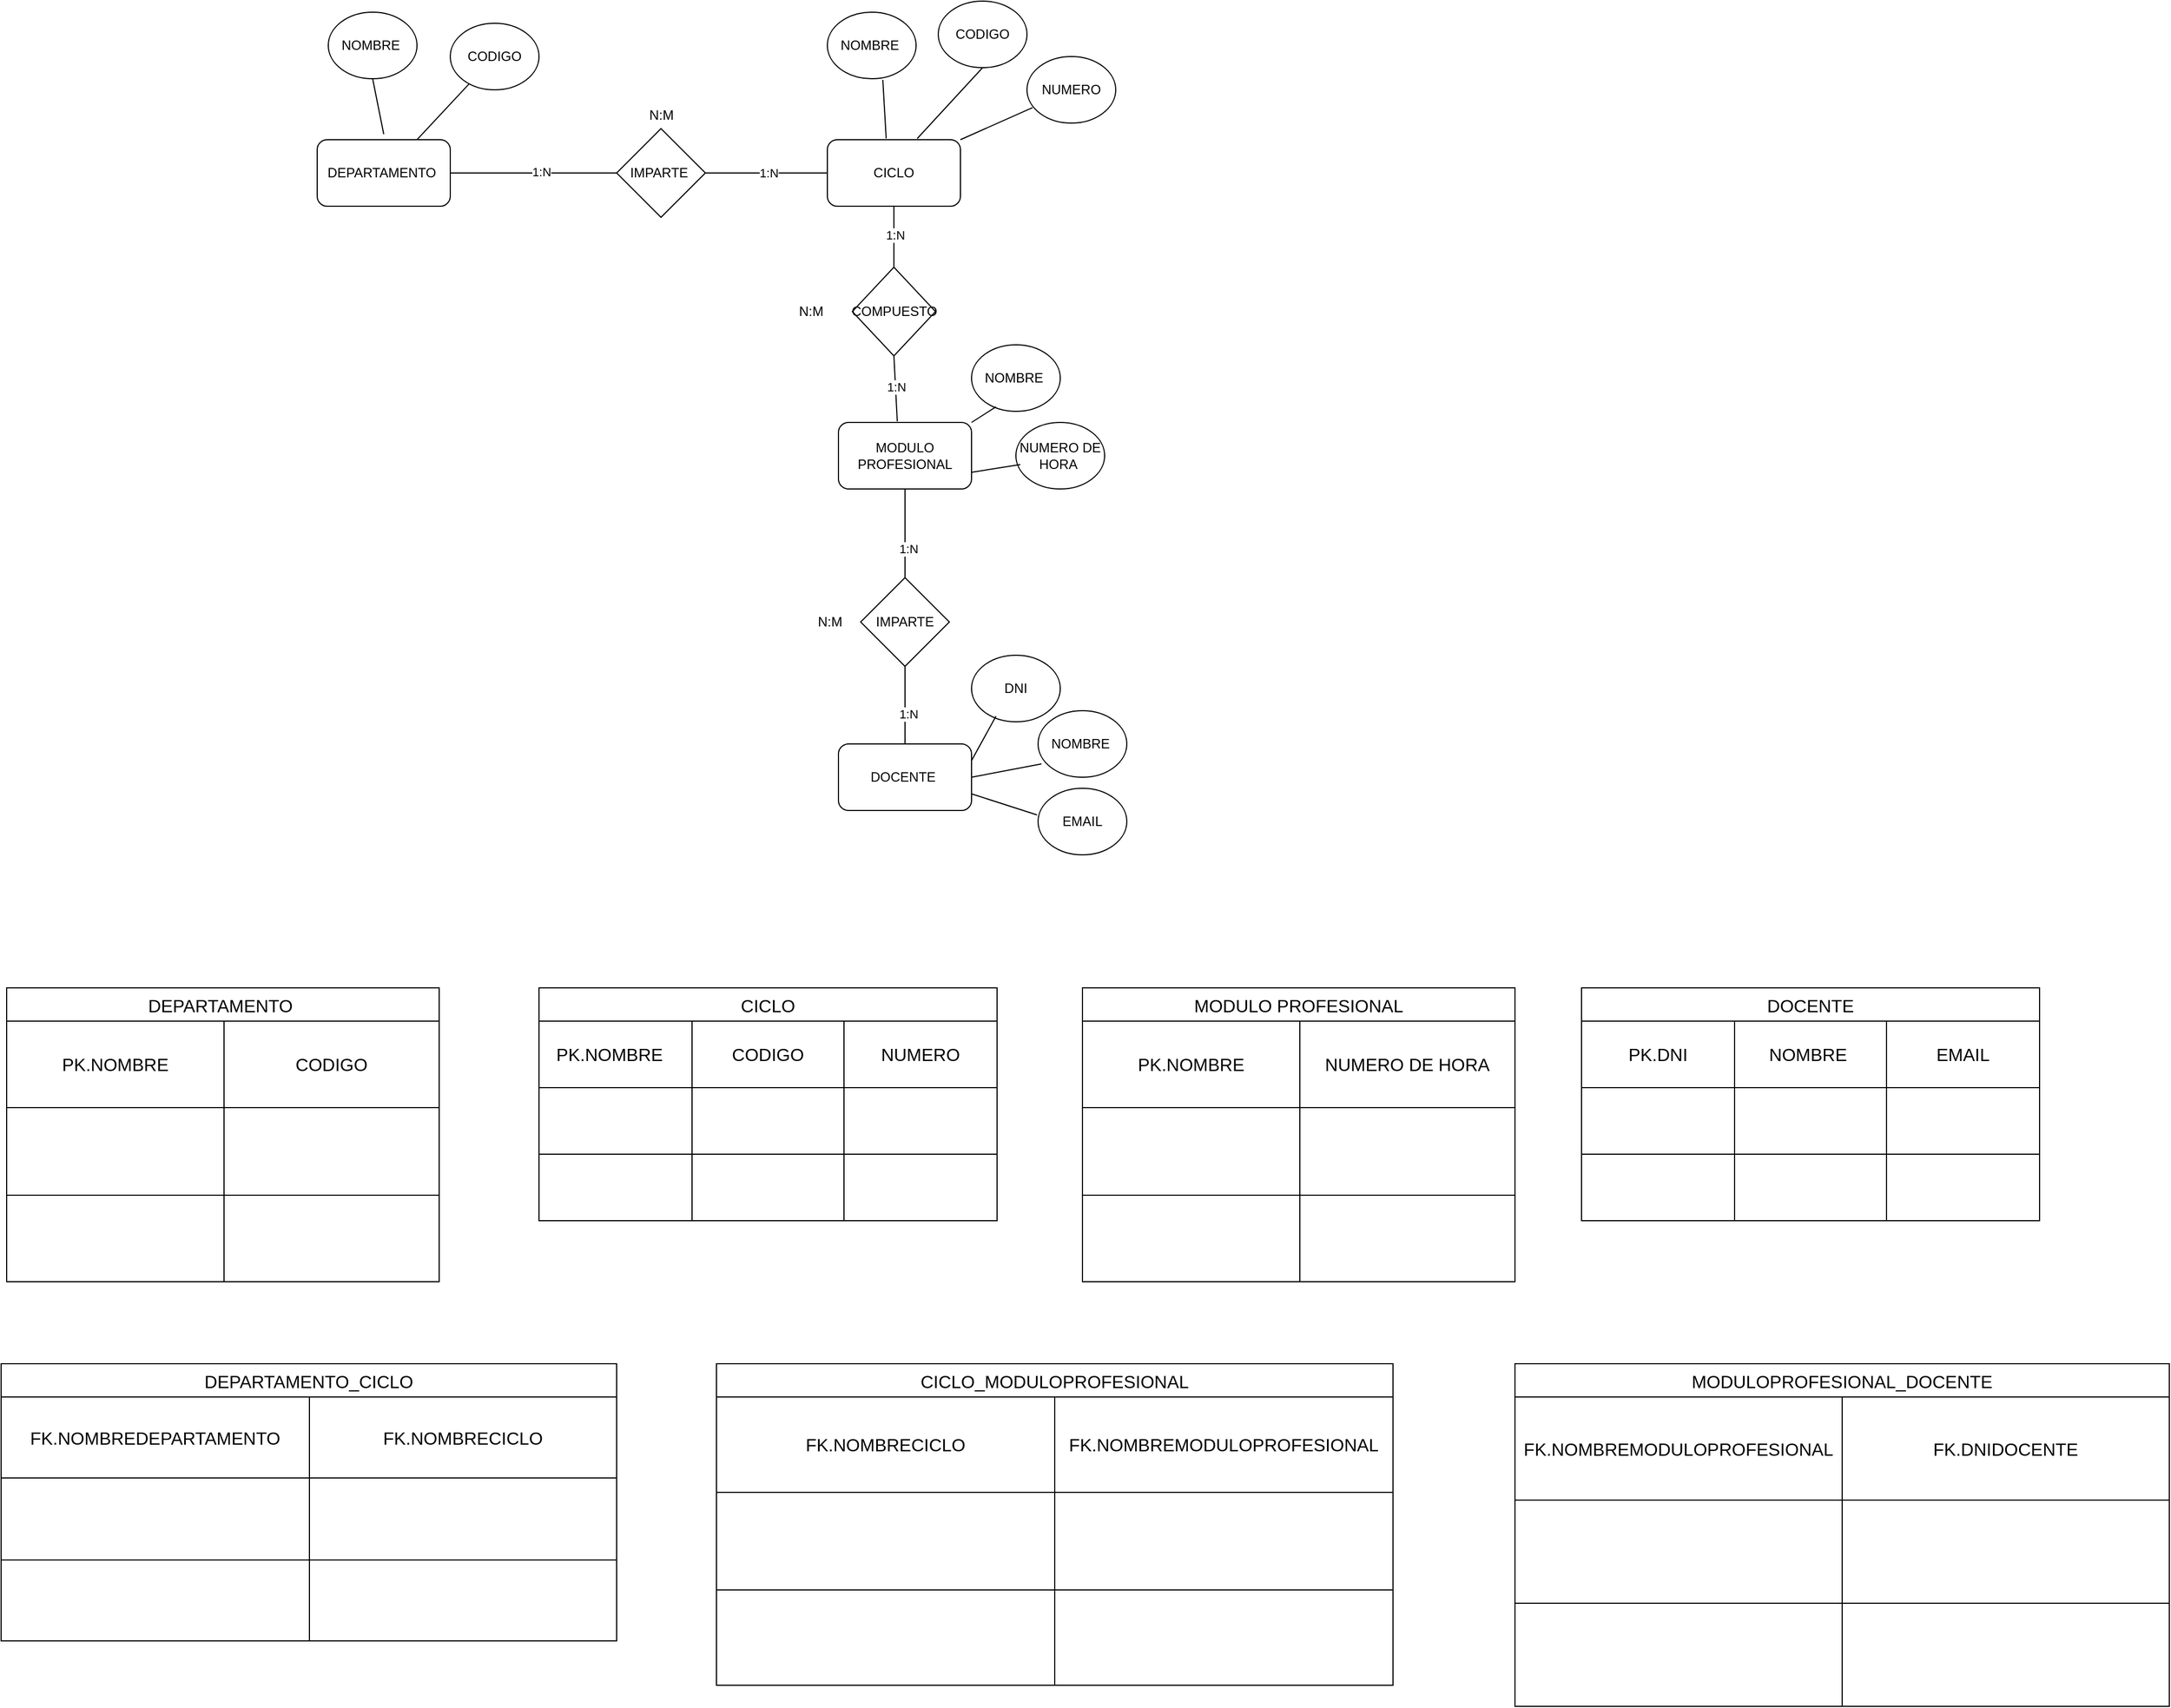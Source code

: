<mxfile version="22.1.16" type="device">
  <diagram name="Página-1" id="oV5ZBmvQyCDzYb30n-6z">
    <mxGraphModel dx="1604" dy="2012" grid="1" gridSize="10" guides="1" tooltips="1" connect="1" arrows="1" fold="1" page="1" pageScale="1" pageWidth="827" pageHeight="1169" math="0" shadow="0">
      <root>
        <mxCell id="0" />
        <mxCell id="1" parent="0" />
        <mxCell id="2ZYJO4JhWG_T0RQXwEEX-2" value="DEPARTAMENTO&amp;nbsp;" style="rounded=1;whiteSpace=wrap;html=1;" parent="1" vertex="1">
          <mxGeometry x="390" y="65" width="120" height="60" as="geometry" />
        </mxCell>
        <mxCell id="2ZYJO4JhWG_T0RQXwEEX-3" value="CICLO" style="rounded=1;whiteSpace=wrap;html=1;" parent="1" vertex="1">
          <mxGeometry x="850" y="65" width="120" height="60" as="geometry" />
        </mxCell>
        <mxCell id="2ZYJO4JhWG_T0RQXwEEX-5" value="NOMBRE&amp;nbsp;" style="ellipse;whiteSpace=wrap;html=1;" parent="1" vertex="1">
          <mxGeometry x="400" y="-50" width="80" height="60" as="geometry" />
        </mxCell>
        <mxCell id="2ZYJO4JhWG_T0RQXwEEX-6" value="CODIGO" style="ellipse;whiteSpace=wrap;html=1;" parent="1" vertex="1">
          <mxGeometry x="510" y="-40" width="80" height="60" as="geometry" />
        </mxCell>
        <mxCell id="2ZYJO4JhWG_T0RQXwEEX-8" value="" style="endArrow=none;html=1;rounded=0;entryX=0.5;entryY=1;entryDx=0;entryDy=0;" parent="1" target="2ZYJO4JhWG_T0RQXwEEX-5" edge="1">
          <mxGeometry width="50" height="50" relative="1" as="geometry">
            <mxPoint x="450" y="60" as="sourcePoint" />
            <mxPoint x="500" y="20" as="targetPoint" />
          </mxGeometry>
        </mxCell>
        <mxCell id="2ZYJO4JhWG_T0RQXwEEX-9" value="" style="endArrow=none;html=1;rounded=0;exitX=0.75;exitY=0;exitDx=0;exitDy=0;" parent="1" source="2ZYJO4JhWG_T0RQXwEEX-2" target="2ZYJO4JhWG_T0RQXwEEX-6" edge="1">
          <mxGeometry width="50" height="50" relative="1" as="geometry">
            <mxPoint x="490" y="80" as="sourcePoint" />
            <mxPoint x="540" y="30" as="targetPoint" />
          </mxGeometry>
        </mxCell>
        <mxCell id="2ZYJO4JhWG_T0RQXwEEX-10" value="NOMBRE&amp;nbsp;" style="ellipse;whiteSpace=wrap;html=1;" parent="1" vertex="1">
          <mxGeometry x="850" y="-50" width="80" height="60" as="geometry" />
        </mxCell>
        <mxCell id="2ZYJO4JhWG_T0RQXwEEX-11" value="CODIGO" style="ellipse;whiteSpace=wrap;html=1;" parent="1" vertex="1">
          <mxGeometry x="950" y="-60" width="80" height="60" as="geometry" />
        </mxCell>
        <mxCell id="2ZYJO4JhWG_T0RQXwEEX-12" value="NUMERO" style="ellipse;whiteSpace=wrap;html=1;" parent="1" vertex="1">
          <mxGeometry x="1030" y="-10" width="80" height="60" as="geometry" />
        </mxCell>
        <mxCell id="2ZYJO4JhWG_T0RQXwEEX-13" value="" style="endArrow=none;html=1;rounded=0;entryX=0.625;entryY=1.017;entryDx=0;entryDy=0;entryPerimeter=0;exitX=0.442;exitY=-0.017;exitDx=0;exitDy=0;exitPerimeter=0;" parent="1" source="2ZYJO4JhWG_T0RQXwEEX-3" target="2ZYJO4JhWG_T0RQXwEEX-10" edge="1">
          <mxGeometry width="50" height="50" relative="1" as="geometry">
            <mxPoint x="910" y="39.289" as="sourcePoint" />
            <mxPoint x="910" y="-10.711" as="targetPoint" />
          </mxGeometry>
        </mxCell>
        <mxCell id="2ZYJO4JhWG_T0RQXwEEX-14" value="" style="endArrow=none;html=1;rounded=0;entryX=0.5;entryY=1;entryDx=0;entryDy=0;exitX=0.675;exitY=-0.017;exitDx=0;exitDy=0;exitPerimeter=0;" parent="1" source="2ZYJO4JhWG_T0RQXwEEX-3" target="2ZYJO4JhWG_T0RQXwEEX-11" edge="1">
          <mxGeometry width="50" height="50" relative="1" as="geometry">
            <mxPoint x="940" y="60" as="sourcePoint" />
            <mxPoint x="990" y="10" as="targetPoint" />
          </mxGeometry>
        </mxCell>
        <mxCell id="2ZYJO4JhWG_T0RQXwEEX-15" value="" style="endArrow=none;html=1;rounded=0;entryX=0.063;entryY=0.767;entryDx=0;entryDy=0;entryPerimeter=0;exitX=1;exitY=0;exitDx=0;exitDy=0;" parent="1" source="2ZYJO4JhWG_T0RQXwEEX-3" target="2ZYJO4JhWG_T0RQXwEEX-12" edge="1">
          <mxGeometry width="50" height="50" relative="1" as="geometry">
            <mxPoint x="980" y="80" as="sourcePoint" />
            <mxPoint x="1030" y="30" as="targetPoint" />
          </mxGeometry>
        </mxCell>
        <mxCell id="2ZYJO4JhWG_T0RQXwEEX-17" value="MODULO PROFESIONAL" style="rounded=1;whiteSpace=wrap;html=1;" parent="1" vertex="1">
          <mxGeometry x="860" y="320" width="120" height="60" as="geometry" />
        </mxCell>
        <mxCell id="2ZYJO4JhWG_T0RQXwEEX-18" value="NOMBRE&amp;nbsp;" style="ellipse;whiteSpace=wrap;html=1;" parent="1" vertex="1">
          <mxGeometry x="980" y="250" width="80" height="60" as="geometry" />
        </mxCell>
        <mxCell id="2ZYJO4JhWG_T0RQXwEEX-19" value="NUMERO DE HORA&amp;nbsp;" style="ellipse;whiteSpace=wrap;html=1;" parent="1" vertex="1">
          <mxGeometry x="1020" y="320" width="80" height="60" as="geometry" />
        </mxCell>
        <mxCell id="2ZYJO4JhWG_T0RQXwEEX-20" value="" style="endArrow=none;html=1;rounded=0;entryX=0.275;entryY=0.933;entryDx=0;entryDy=0;entryPerimeter=0;exitX=1;exitY=0;exitDx=0;exitDy=0;" parent="1" source="2ZYJO4JhWG_T0RQXwEEX-17" target="2ZYJO4JhWG_T0RQXwEEX-18" edge="1">
          <mxGeometry width="50" height="50" relative="1" as="geometry">
            <mxPoint x="970" y="360" as="sourcePoint" />
            <mxPoint x="1020" y="310" as="targetPoint" />
          </mxGeometry>
        </mxCell>
        <mxCell id="2ZYJO4JhWG_T0RQXwEEX-21" value="" style="endArrow=none;html=1;rounded=0;entryX=0.05;entryY=0.633;entryDx=0;entryDy=0;entryPerimeter=0;exitX=1;exitY=0.75;exitDx=0;exitDy=0;" parent="1" source="2ZYJO4JhWG_T0RQXwEEX-17" target="2ZYJO4JhWG_T0RQXwEEX-19" edge="1">
          <mxGeometry width="50" height="50" relative="1" as="geometry">
            <mxPoint x="980" y="400" as="sourcePoint" />
            <mxPoint x="1050.711" y="350" as="targetPoint" />
          </mxGeometry>
        </mxCell>
        <mxCell id="2ZYJO4JhWG_T0RQXwEEX-23" value="IMPARTE&amp;nbsp;" style="rhombus;whiteSpace=wrap;html=1;" parent="1" vertex="1">
          <mxGeometry x="660" y="55" width="80" height="80" as="geometry" />
        </mxCell>
        <mxCell id="2ZYJO4JhWG_T0RQXwEEX-26" value="" style="endArrow=none;html=1;rounded=0;entryX=0;entryY=0.5;entryDx=0;entryDy=0;exitX=1;exitY=0.5;exitDx=0;exitDy=0;" parent="1" source="2ZYJO4JhWG_T0RQXwEEX-2" target="2ZYJO4JhWG_T0RQXwEEX-23" edge="1">
          <mxGeometry width="50" height="50" relative="1" as="geometry">
            <mxPoint x="510" y="140" as="sourcePoint" />
            <mxPoint x="560" y="90" as="targetPoint" />
          </mxGeometry>
        </mxCell>
        <mxCell id="2ZYJO4JhWG_T0RQXwEEX-46" value="1:N" style="edgeLabel;html=1;align=center;verticalAlign=middle;resizable=0;points=[];" parent="2ZYJO4JhWG_T0RQXwEEX-26" vertex="1" connectable="0">
          <mxGeometry x="0.093" y="1" relative="1" as="geometry">
            <mxPoint as="offset" />
          </mxGeometry>
        </mxCell>
        <mxCell id="2ZYJO4JhWG_T0RQXwEEX-27" value="" style="endArrow=none;html=1;rounded=0;entryX=0;entryY=0.5;entryDx=0;entryDy=0;exitX=1;exitY=0.5;exitDx=0;exitDy=0;" parent="1" source="2ZYJO4JhWG_T0RQXwEEX-23" target="2ZYJO4JhWG_T0RQXwEEX-3" edge="1">
          <mxGeometry width="50" height="50" relative="1" as="geometry">
            <mxPoint x="770" y="130" as="sourcePoint" />
            <mxPoint x="820" y="80" as="targetPoint" />
          </mxGeometry>
        </mxCell>
        <mxCell id="2ZYJO4JhWG_T0RQXwEEX-47" value="1:N" style="edgeLabel;html=1;align=center;verticalAlign=middle;resizable=0;points=[];" parent="2ZYJO4JhWG_T0RQXwEEX-27" vertex="1" connectable="0">
          <mxGeometry x="0.036" relative="1" as="geometry">
            <mxPoint as="offset" />
          </mxGeometry>
        </mxCell>
        <mxCell id="2ZYJO4JhWG_T0RQXwEEX-28" value="COMPUESTO" style="rhombus;whiteSpace=wrap;html=1;" parent="1" vertex="1">
          <mxGeometry x="872.5" y="180" width="75" height="80" as="geometry" />
        </mxCell>
        <mxCell id="2ZYJO4JhWG_T0RQXwEEX-29" value="" style="endArrow=none;html=1;rounded=0;entryX=0.5;entryY=1;entryDx=0;entryDy=0;exitX=0.5;exitY=0;exitDx=0;exitDy=0;" parent="1" source="2ZYJO4JhWG_T0RQXwEEX-28" target="2ZYJO4JhWG_T0RQXwEEX-3" edge="1">
          <mxGeometry width="50" height="50" relative="1" as="geometry">
            <mxPoint x="870" y="210" as="sourcePoint" />
            <mxPoint x="920" y="160" as="targetPoint" />
          </mxGeometry>
        </mxCell>
        <mxCell id="2ZYJO4JhWG_T0RQXwEEX-50" value="1:N" style="edgeLabel;html=1;align=center;verticalAlign=middle;resizable=0;points=[];" parent="2ZYJO4JhWG_T0RQXwEEX-29" vertex="1" connectable="0">
          <mxGeometry x="0.054" y="-1" relative="1" as="geometry">
            <mxPoint as="offset" />
          </mxGeometry>
        </mxCell>
        <mxCell id="2ZYJO4JhWG_T0RQXwEEX-30" value="" style="endArrow=none;html=1;rounded=0;entryX=0.5;entryY=1;entryDx=0;entryDy=0;exitX=0.442;exitY=-0.017;exitDx=0;exitDy=0;exitPerimeter=0;" parent="1" source="2ZYJO4JhWG_T0RQXwEEX-17" target="2ZYJO4JhWG_T0RQXwEEX-28" edge="1">
          <mxGeometry width="50" height="50" relative="1" as="geometry">
            <mxPoint x="880" y="320" as="sourcePoint" />
            <mxPoint x="930" y="270" as="targetPoint" />
          </mxGeometry>
        </mxCell>
        <mxCell id="2ZYJO4JhWG_T0RQXwEEX-49" value="1:N" style="edgeLabel;html=1;align=center;verticalAlign=middle;resizable=0;points=[];" parent="2ZYJO4JhWG_T0RQXwEEX-30" vertex="1" connectable="0">
          <mxGeometry x="0.061" relative="1" as="geometry">
            <mxPoint as="offset" />
          </mxGeometry>
        </mxCell>
        <mxCell id="2ZYJO4JhWG_T0RQXwEEX-31" value="IMPARTE" style="rhombus;whiteSpace=wrap;html=1;" parent="1" vertex="1">
          <mxGeometry x="880" y="460" width="80" height="80" as="geometry" />
        </mxCell>
        <mxCell id="2ZYJO4JhWG_T0RQXwEEX-32" value="" style="endArrow=none;html=1;rounded=0;entryX=0.5;entryY=1;entryDx=0;entryDy=0;exitX=0.5;exitY=0;exitDx=0;exitDy=0;" parent="1" source="2ZYJO4JhWG_T0RQXwEEX-31" target="2ZYJO4JhWG_T0RQXwEEX-17" edge="1">
          <mxGeometry width="50" height="50" relative="1" as="geometry">
            <mxPoint x="880" y="460" as="sourcePoint" />
            <mxPoint x="930" y="410" as="targetPoint" />
          </mxGeometry>
        </mxCell>
        <mxCell id="2ZYJO4JhWG_T0RQXwEEX-52" value="1:N" style="edgeLabel;html=1;align=center;verticalAlign=middle;resizable=0;points=[];" parent="2ZYJO4JhWG_T0RQXwEEX-32" vertex="1" connectable="0">
          <mxGeometry x="-0.35" y="-3" relative="1" as="geometry">
            <mxPoint as="offset" />
          </mxGeometry>
        </mxCell>
        <mxCell id="2ZYJO4JhWG_T0RQXwEEX-33" value="DOCENTE&amp;nbsp;" style="rounded=1;whiteSpace=wrap;html=1;" parent="1" vertex="1">
          <mxGeometry x="860" y="610" width="120" height="60" as="geometry" />
        </mxCell>
        <mxCell id="2ZYJO4JhWG_T0RQXwEEX-34" value="" style="endArrow=none;html=1;rounded=0;entryX=0.5;entryY=1;entryDx=0;entryDy=0;exitX=0.5;exitY=0;exitDx=0;exitDy=0;" parent="1" source="2ZYJO4JhWG_T0RQXwEEX-33" target="2ZYJO4JhWG_T0RQXwEEX-31" edge="1">
          <mxGeometry width="50" height="50" relative="1" as="geometry">
            <mxPoint x="880" y="610" as="sourcePoint" />
            <mxPoint x="930" y="560" as="targetPoint" />
          </mxGeometry>
        </mxCell>
        <mxCell id="2ZYJO4JhWG_T0RQXwEEX-53" value="1:N" style="edgeLabel;html=1;align=center;verticalAlign=middle;resizable=0;points=[];" parent="2ZYJO4JhWG_T0RQXwEEX-34" vertex="1" connectable="0">
          <mxGeometry x="-0.229" y="-3" relative="1" as="geometry">
            <mxPoint as="offset" />
          </mxGeometry>
        </mxCell>
        <mxCell id="2ZYJO4JhWG_T0RQXwEEX-35" value="DNI" style="ellipse;whiteSpace=wrap;html=1;" parent="1" vertex="1">
          <mxGeometry x="980" y="530" width="80" height="60" as="geometry" />
        </mxCell>
        <mxCell id="2ZYJO4JhWG_T0RQXwEEX-36" value="NOMBRE&amp;nbsp;" style="ellipse;whiteSpace=wrap;html=1;" parent="1" vertex="1">
          <mxGeometry x="1040" y="580" width="80" height="60" as="geometry" />
        </mxCell>
        <mxCell id="2ZYJO4JhWG_T0RQXwEEX-37" value="EMAIL" style="ellipse;whiteSpace=wrap;html=1;" parent="1" vertex="1">
          <mxGeometry x="1040" y="650" width="80" height="60" as="geometry" />
        </mxCell>
        <mxCell id="2ZYJO4JhWG_T0RQXwEEX-38" value="" style="endArrow=none;html=1;rounded=0;entryX=0.275;entryY=0.917;entryDx=0;entryDy=0;exitX=1;exitY=0.25;exitDx=0;exitDy=0;entryPerimeter=0;" parent="1" source="2ZYJO4JhWG_T0RQXwEEX-33" target="2ZYJO4JhWG_T0RQXwEEX-35" edge="1">
          <mxGeometry width="50" height="50" relative="1" as="geometry">
            <mxPoint x="980" y="660" as="sourcePoint" />
            <mxPoint x="1030" y="610" as="targetPoint" />
          </mxGeometry>
        </mxCell>
        <mxCell id="2ZYJO4JhWG_T0RQXwEEX-39" value="" style="endArrow=none;html=1;rounded=0;entryX=0.038;entryY=0.8;entryDx=0;entryDy=0;entryPerimeter=0;exitX=1;exitY=0.5;exitDx=0;exitDy=0;" parent="1" source="2ZYJO4JhWG_T0RQXwEEX-33" target="2ZYJO4JhWG_T0RQXwEEX-36" edge="1">
          <mxGeometry width="50" height="50" relative="1" as="geometry">
            <mxPoint x="1000" y="660" as="sourcePoint" />
            <mxPoint x="1050" y="610" as="targetPoint" />
          </mxGeometry>
        </mxCell>
        <mxCell id="2ZYJO4JhWG_T0RQXwEEX-40" value="" style="endArrow=none;html=1;rounded=0;entryX=-0.012;entryY=0.4;entryDx=0;entryDy=0;entryPerimeter=0;exitX=1;exitY=0.75;exitDx=0;exitDy=0;" parent="1" source="2ZYJO4JhWG_T0RQXwEEX-33" target="2ZYJO4JhWG_T0RQXwEEX-37" edge="1">
          <mxGeometry width="50" height="50" relative="1" as="geometry">
            <mxPoint x="1000" y="720" as="sourcePoint" />
            <mxPoint x="1050" y="670" as="targetPoint" />
          </mxGeometry>
        </mxCell>
        <mxCell id="2ZYJO4JhWG_T0RQXwEEX-48" value="N:M" style="text;html=1;align=center;verticalAlign=middle;resizable=0;points=[];autosize=1;strokeColor=none;fillColor=none;" parent="1" vertex="1">
          <mxGeometry x="675" y="28" width="50" height="30" as="geometry" />
        </mxCell>
        <mxCell id="2ZYJO4JhWG_T0RQXwEEX-51" value="N:M" style="text;html=1;align=center;verticalAlign=middle;resizable=0;points=[];autosize=1;strokeColor=none;fillColor=none;" parent="1" vertex="1">
          <mxGeometry x="810" y="205" width="50" height="30" as="geometry" />
        </mxCell>
        <mxCell id="2ZYJO4JhWG_T0RQXwEEX-54" value="N:M" style="text;html=1;align=center;verticalAlign=middle;resizable=0;points=[];autosize=1;strokeColor=none;fillColor=none;" parent="1" vertex="1">
          <mxGeometry x="827" y="485" width="50" height="30" as="geometry" />
        </mxCell>
        <mxCell id="xrrrhTzWNszur-mvrJUN-1" value="DEPARTAMENTO " style="shape=table;startSize=30;container=1;collapsible=0;childLayout=tableLayout;strokeColor=default;fontSize=16;" vertex="1" parent="1">
          <mxGeometry x="110" y="830" width="390" height="265" as="geometry" />
        </mxCell>
        <mxCell id="xrrrhTzWNszur-mvrJUN-2" value="" style="shape=tableRow;horizontal=0;startSize=0;swimlaneHead=0;swimlaneBody=0;strokeColor=inherit;top=0;left=0;bottom=0;right=0;collapsible=0;dropTarget=0;fillColor=none;points=[[0,0.5],[1,0.5]];portConstraint=eastwest;fontSize=16;" vertex="1" parent="xrrrhTzWNszur-mvrJUN-1">
          <mxGeometry y="30" width="390" height="78" as="geometry" />
        </mxCell>
        <mxCell id="xrrrhTzWNszur-mvrJUN-3" value="PK.NOMBRE" style="shape=partialRectangle;html=1;whiteSpace=wrap;connectable=0;strokeColor=inherit;overflow=hidden;fillColor=none;top=0;left=0;bottom=0;right=0;pointerEvents=1;fontSize=16;" vertex="1" parent="xrrrhTzWNszur-mvrJUN-2">
          <mxGeometry width="196" height="78" as="geometry">
            <mxRectangle width="196" height="78" as="alternateBounds" />
          </mxGeometry>
        </mxCell>
        <mxCell id="xrrrhTzWNszur-mvrJUN-4" value="CODIGO" style="shape=partialRectangle;html=1;whiteSpace=wrap;connectable=0;strokeColor=inherit;overflow=hidden;fillColor=none;top=0;left=0;bottom=0;right=0;pointerEvents=1;fontSize=16;" vertex="1" parent="xrrrhTzWNszur-mvrJUN-2">
          <mxGeometry x="196" width="194" height="78" as="geometry">
            <mxRectangle width="194" height="78" as="alternateBounds" />
          </mxGeometry>
        </mxCell>
        <mxCell id="xrrrhTzWNszur-mvrJUN-6" value="" style="shape=tableRow;horizontal=0;startSize=0;swimlaneHead=0;swimlaneBody=0;strokeColor=inherit;top=0;left=0;bottom=0;right=0;collapsible=0;dropTarget=0;fillColor=none;points=[[0,0.5],[1,0.5]];portConstraint=eastwest;fontSize=16;" vertex="1" parent="xrrrhTzWNszur-mvrJUN-1">
          <mxGeometry y="108" width="390" height="79" as="geometry" />
        </mxCell>
        <mxCell id="xrrrhTzWNszur-mvrJUN-7" value="" style="shape=partialRectangle;html=1;whiteSpace=wrap;connectable=0;strokeColor=inherit;overflow=hidden;fillColor=none;top=0;left=0;bottom=0;right=0;pointerEvents=1;fontSize=16;" vertex="1" parent="xrrrhTzWNszur-mvrJUN-6">
          <mxGeometry width="196" height="79" as="geometry">
            <mxRectangle width="196" height="79" as="alternateBounds" />
          </mxGeometry>
        </mxCell>
        <mxCell id="xrrrhTzWNszur-mvrJUN-8" value="" style="shape=partialRectangle;html=1;whiteSpace=wrap;connectable=0;strokeColor=inherit;overflow=hidden;fillColor=none;top=0;left=0;bottom=0;right=0;pointerEvents=1;fontSize=16;" vertex="1" parent="xrrrhTzWNszur-mvrJUN-6">
          <mxGeometry x="196" width="194" height="79" as="geometry">
            <mxRectangle width="194" height="79" as="alternateBounds" />
          </mxGeometry>
        </mxCell>
        <mxCell id="xrrrhTzWNszur-mvrJUN-10" value="" style="shape=tableRow;horizontal=0;startSize=0;swimlaneHead=0;swimlaneBody=0;strokeColor=inherit;top=0;left=0;bottom=0;right=0;collapsible=0;dropTarget=0;fillColor=none;points=[[0,0.5],[1,0.5]];portConstraint=eastwest;fontSize=16;" vertex="1" parent="xrrrhTzWNszur-mvrJUN-1">
          <mxGeometry y="187" width="390" height="78" as="geometry" />
        </mxCell>
        <mxCell id="xrrrhTzWNszur-mvrJUN-11" value="" style="shape=partialRectangle;html=1;whiteSpace=wrap;connectable=0;strokeColor=inherit;overflow=hidden;fillColor=none;top=0;left=0;bottom=0;right=0;pointerEvents=1;fontSize=16;" vertex="1" parent="xrrrhTzWNszur-mvrJUN-10">
          <mxGeometry width="196" height="78" as="geometry">
            <mxRectangle width="196" height="78" as="alternateBounds" />
          </mxGeometry>
        </mxCell>
        <mxCell id="xrrrhTzWNszur-mvrJUN-12" value="" style="shape=partialRectangle;html=1;whiteSpace=wrap;connectable=0;strokeColor=inherit;overflow=hidden;fillColor=none;top=0;left=0;bottom=0;right=0;pointerEvents=1;fontSize=16;" vertex="1" parent="xrrrhTzWNszur-mvrJUN-10">
          <mxGeometry x="196" width="194" height="78" as="geometry">
            <mxRectangle width="194" height="78" as="alternateBounds" />
          </mxGeometry>
        </mxCell>
        <mxCell id="xrrrhTzWNszur-mvrJUN-20" value="CICLO" style="shape=table;startSize=30;container=1;collapsible=0;childLayout=tableLayout;strokeColor=default;fontSize=16;" vertex="1" parent="1">
          <mxGeometry x="590" y="830" width="413" height="210" as="geometry" />
        </mxCell>
        <mxCell id="xrrrhTzWNszur-mvrJUN-21" value="" style="shape=tableRow;horizontal=0;startSize=0;swimlaneHead=0;swimlaneBody=0;strokeColor=inherit;top=0;left=0;bottom=0;right=0;collapsible=0;dropTarget=0;fillColor=none;points=[[0,0.5],[1,0.5]];portConstraint=eastwest;fontSize=16;" vertex="1" parent="xrrrhTzWNszur-mvrJUN-20">
          <mxGeometry y="30" width="413" height="60" as="geometry" />
        </mxCell>
        <mxCell id="xrrrhTzWNszur-mvrJUN-22" value="PK.NOMBRE&lt;span style=&quot;white-space: pre;&quot;&gt;&#x9;&lt;/span&gt;" style="shape=partialRectangle;html=1;whiteSpace=wrap;connectable=0;strokeColor=inherit;overflow=hidden;fillColor=none;top=0;left=0;bottom=0;right=0;pointerEvents=1;fontSize=16;" vertex="1" parent="xrrrhTzWNszur-mvrJUN-21">
          <mxGeometry width="138" height="60" as="geometry">
            <mxRectangle width="138" height="60" as="alternateBounds" />
          </mxGeometry>
        </mxCell>
        <mxCell id="xrrrhTzWNszur-mvrJUN-23" value="CODIGO" style="shape=partialRectangle;html=1;whiteSpace=wrap;connectable=0;strokeColor=inherit;overflow=hidden;fillColor=none;top=0;left=0;bottom=0;right=0;pointerEvents=1;fontSize=16;" vertex="1" parent="xrrrhTzWNszur-mvrJUN-21">
          <mxGeometry x="138" width="137" height="60" as="geometry">
            <mxRectangle width="137" height="60" as="alternateBounds" />
          </mxGeometry>
        </mxCell>
        <mxCell id="xrrrhTzWNszur-mvrJUN-24" value="NUMERO" style="shape=partialRectangle;html=1;whiteSpace=wrap;connectable=0;strokeColor=inherit;overflow=hidden;fillColor=none;top=0;left=0;bottom=0;right=0;pointerEvents=1;fontSize=16;" vertex="1" parent="xrrrhTzWNszur-mvrJUN-21">
          <mxGeometry x="275" width="138" height="60" as="geometry">
            <mxRectangle width="138" height="60" as="alternateBounds" />
          </mxGeometry>
        </mxCell>
        <mxCell id="xrrrhTzWNszur-mvrJUN-25" value="" style="shape=tableRow;horizontal=0;startSize=0;swimlaneHead=0;swimlaneBody=0;strokeColor=inherit;top=0;left=0;bottom=0;right=0;collapsible=0;dropTarget=0;fillColor=none;points=[[0,0.5],[1,0.5]];portConstraint=eastwest;fontSize=16;" vertex="1" parent="xrrrhTzWNszur-mvrJUN-20">
          <mxGeometry y="90" width="413" height="60" as="geometry" />
        </mxCell>
        <mxCell id="xrrrhTzWNszur-mvrJUN-26" value="" style="shape=partialRectangle;html=1;whiteSpace=wrap;connectable=0;strokeColor=inherit;overflow=hidden;fillColor=none;top=0;left=0;bottom=0;right=0;pointerEvents=1;fontSize=16;" vertex="1" parent="xrrrhTzWNszur-mvrJUN-25">
          <mxGeometry width="138" height="60" as="geometry">
            <mxRectangle width="138" height="60" as="alternateBounds" />
          </mxGeometry>
        </mxCell>
        <mxCell id="xrrrhTzWNszur-mvrJUN-27" value="" style="shape=partialRectangle;html=1;whiteSpace=wrap;connectable=0;strokeColor=inherit;overflow=hidden;fillColor=none;top=0;left=0;bottom=0;right=0;pointerEvents=1;fontSize=16;" vertex="1" parent="xrrrhTzWNszur-mvrJUN-25">
          <mxGeometry x="138" width="137" height="60" as="geometry">
            <mxRectangle width="137" height="60" as="alternateBounds" />
          </mxGeometry>
        </mxCell>
        <mxCell id="xrrrhTzWNszur-mvrJUN-28" value="" style="shape=partialRectangle;html=1;whiteSpace=wrap;connectable=0;strokeColor=inherit;overflow=hidden;fillColor=none;top=0;left=0;bottom=0;right=0;pointerEvents=1;fontSize=16;" vertex="1" parent="xrrrhTzWNszur-mvrJUN-25">
          <mxGeometry x="275" width="138" height="60" as="geometry">
            <mxRectangle width="138" height="60" as="alternateBounds" />
          </mxGeometry>
        </mxCell>
        <mxCell id="xrrrhTzWNszur-mvrJUN-29" value="" style="shape=tableRow;horizontal=0;startSize=0;swimlaneHead=0;swimlaneBody=0;strokeColor=inherit;top=0;left=0;bottom=0;right=0;collapsible=0;dropTarget=0;fillColor=none;points=[[0,0.5],[1,0.5]];portConstraint=eastwest;fontSize=16;" vertex="1" parent="xrrrhTzWNszur-mvrJUN-20">
          <mxGeometry y="150" width="413" height="60" as="geometry" />
        </mxCell>
        <mxCell id="xrrrhTzWNszur-mvrJUN-30" value="" style="shape=partialRectangle;html=1;whiteSpace=wrap;connectable=0;strokeColor=inherit;overflow=hidden;fillColor=none;top=0;left=0;bottom=0;right=0;pointerEvents=1;fontSize=16;" vertex="1" parent="xrrrhTzWNszur-mvrJUN-29">
          <mxGeometry width="138" height="60" as="geometry">
            <mxRectangle width="138" height="60" as="alternateBounds" />
          </mxGeometry>
        </mxCell>
        <mxCell id="xrrrhTzWNszur-mvrJUN-31" value="" style="shape=partialRectangle;html=1;whiteSpace=wrap;connectable=0;strokeColor=inherit;overflow=hidden;fillColor=none;top=0;left=0;bottom=0;right=0;pointerEvents=1;fontSize=16;" vertex="1" parent="xrrrhTzWNszur-mvrJUN-29">
          <mxGeometry x="138" width="137" height="60" as="geometry">
            <mxRectangle width="137" height="60" as="alternateBounds" />
          </mxGeometry>
        </mxCell>
        <mxCell id="xrrrhTzWNszur-mvrJUN-32" value="" style="shape=partialRectangle;html=1;whiteSpace=wrap;connectable=0;strokeColor=inherit;overflow=hidden;fillColor=none;top=0;left=0;bottom=0;right=0;pointerEvents=1;fontSize=16;" vertex="1" parent="xrrrhTzWNszur-mvrJUN-29">
          <mxGeometry x="275" width="138" height="60" as="geometry">
            <mxRectangle width="138" height="60" as="alternateBounds" />
          </mxGeometry>
        </mxCell>
        <mxCell id="xrrrhTzWNszur-mvrJUN-33" value="MODULO PROFESIONAL" style="shape=table;startSize=30;container=1;collapsible=0;childLayout=tableLayout;strokeColor=default;fontSize=16;" vertex="1" parent="1">
          <mxGeometry x="1080" y="830" width="390" height="265" as="geometry" />
        </mxCell>
        <mxCell id="xrrrhTzWNszur-mvrJUN-34" value="" style="shape=tableRow;horizontal=0;startSize=0;swimlaneHead=0;swimlaneBody=0;strokeColor=inherit;top=0;left=0;bottom=0;right=0;collapsible=0;dropTarget=0;fillColor=none;points=[[0,0.5],[1,0.5]];portConstraint=eastwest;fontSize=16;" vertex="1" parent="xrrrhTzWNszur-mvrJUN-33">
          <mxGeometry y="30" width="390" height="78" as="geometry" />
        </mxCell>
        <mxCell id="xrrrhTzWNszur-mvrJUN-35" value="PK.NOMBRE" style="shape=partialRectangle;html=1;whiteSpace=wrap;connectable=0;strokeColor=inherit;overflow=hidden;fillColor=none;top=0;left=0;bottom=0;right=0;pointerEvents=1;fontSize=16;" vertex="1" parent="xrrrhTzWNszur-mvrJUN-34">
          <mxGeometry width="196" height="78" as="geometry">
            <mxRectangle width="196" height="78" as="alternateBounds" />
          </mxGeometry>
        </mxCell>
        <mxCell id="xrrrhTzWNszur-mvrJUN-36" value="NUMERO DE HORA" style="shape=partialRectangle;html=1;whiteSpace=wrap;connectable=0;strokeColor=inherit;overflow=hidden;fillColor=none;top=0;left=0;bottom=0;right=0;pointerEvents=1;fontSize=16;" vertex="1" parent="xrrrhTzWNszur-mvrJUN-34">
          <mxGeometry x="196" width="194" height="78" as="geometry">
            <mxRectangle width="194" height="78" as="alternateBounds" />
          </mxGeometry>
        </mxCell>
        <mxCell id="xrrrhTzWNszur-mvrJUN-37" value="" style="shape=tableRow;horizontal=0;startSize=0;swimlaneHead=0;swimlaneBody=0;strokeColor=inherit;top=0;left=0;bottom=0;right=0;collapsible=0;dropTarget=0;fillColor=none;points=[[0,0.5],[1,0.5]];portConstraint=eastwest;fontSize=16;" vertex="1" parent="xrrrhTzWNszur-mvrJUN-33">
          <mxGeometry y="108" width="390" height="79" as="geometry" />
        </mxCell>
        <mxCell id="xrrrhTzWNszur-mvrJUN-38" value="" style="shape=partialRectangle;html=1;whiteSpace=wrap;connectable=0;strokeColor=inherit;overflow=hidden;fillColor=none;top=0;left=0;bottom=0;right=0;pointerEvents=1;fontSize=16;" vertex="1" parent="xrrrhTzWNszur-mvrJUN-37">
          <mxGeometry width="196" height="79" as="geometry">
            <mxRectangle width="196" height="79" as="alternateBounds" />
          </mxGeometry>
        </mxCell>
        <mxCell id="xrrrhTzWNszur-mvrJUN-39" value="" style="shape=partialRectangle;html=1;whiteSpace=wrap;connectable=0;strokeColor=inherit;overflow=hidden;fillColor=none;top=0;left=0;bottom=0;right=0;pointerEvents=1;fontSize=16;" vertex="1" parent="xrrrhTzWNszur-mvrJUN-37">
          <mxGeometry x="196" width="194" height="79" as="geometry">
            <mxRectangle width="194" height="79" as="alternateBounds" />
          </mxGeometry>
        </mxCell>
        <mxCell id="xrrrhTzWNszur-mvrJUN-40" value="" style="shape=tableRow;horizontal=0;startSize=0;swimlaneHead=0;swimlaneBody=0;strokeColor=inherit;top=0;left=0;bottom=0;right=0;collapsible=0;dropTarget=0;fillColor=none;points=[[0,0.5],[1,0.5]];portConstraint=eastwest;fontSize=16;" vertex="1" parent="xrrrhTzWNszur-mvrJUN-33">
          <mxGeometry y="187" width="390" height="78" as="geometry" />
        </mxCell>
        <mxCell id="xrrrhTzWNszur-mvrJUN-41" value="" style="shape=partialRectangle;html=1;whiteSpace=wrap;connectable=0;strokeColor=inherit;overflow=hidden;fillColor=none;top=0;left=0;bottom=0;right=0;pointerEvents=1;fontSize=16;" vertex="1" parent="xrrrhTzWNszur-mvrJUN-40">
          <mxGeometry width="196" height="78" as="geometry">
            <mxRectangle width="196" height="78" as="alternateBounds" />
          </mxGeometry>
        </mxCell>
        <mxCell id="xrrrhTzWNszur-mvrJUN-42" value="" style="shape=partialRectangle;html=1;whiteSpace=wrap;connectable=0;strokeColor=inherit;overflow=hidden;fillColor=none;top=0;left=0;bottom=0;right=0;pointerEvents=1;fontSize=16;" vertex="1" parent="xrrrhTzWNszur-mvrJUN-40">
          <mxGeometry x="196" width="194" height="78" as="geometry">
            <mxRectangle width="194" height="78" as="alternateBounds" />
          </mxGeometry>
        </mxCell>
        <mxCell id="xrrrhTzWNszur-mvrJUN-43" value="DOCENTE" style="shape=table;startSize=30;container=1;collapsible=0;childLayout=tableLayout;strokeColor=default;fontSize=16;" vertex="1" parent="1">
          <mxGeometry x="1530" y="830" width="413" height="210" as="geometry" />
        </mxCell>
        <mxCell id="xrrrhTzWNszur-mvrJUN-44" value="" style="shape=tableRow;horizontal=0;startSize=0;swimlaneHead=0;swimlaneBody=0;strokeColor=inherit;top=0;left=0;bottom=0;right=0;collapsible=0;dropTarget=0;fillColor=none;points=[[0,0.5],[1,0.5]];portConstraint=eastwest;fontSize=16;" vertex="1" parent="xrrrhTzWNszur-mvrJUN-43">
          <mxGeometry y="30" width="413" height="60" as="geometry" />
        </mxCell>
        <mxCell id="xrrrhTzWNszur-mvrJUN-45" value="PK.DNI" style="shape=partialRectangle;html=1;whiteSpace=wrap;connectable=0;strokeColor=inherit;overflow=hidden;fillColor=none;top=0;left=0;bottom=0;right=0;pointerEvents=1;fontSize=16;" vertex="1" parent="xrrrhTzWNszur-mvrJUN-44">
          <mxGeometry width="138" height="60" as="geometry">
            <mxRectangle width="138" height="60" as="alternateBounds" />
          </mxGeometry>
        </mxCell>
        <mxCell id="xrrrhTzWNszur-mvrJUN-46" value="NOMBRE&amp;nbsp;" style="shape=partialRectangle;html=1;whiteSpace=wrap;connectable=0;strokeColor=inherit;overflow=hidden;fillColor=none;top=0;left=0;bottom=0;right=0;pointerEvents=1;fontSize=16;" vertex="1" parent="xrrrhTzWNszur-mvrJUN-44">
          <mxGeometry x="138" width="137" height="60" as="geometry">
            <mxRectangle width="137" height="60" as="alternateBounds" />
          </mxGeometry>
        </mxCell>
        <mxCell id="xrrrhTzWNszur-mvrJUN-47" value="EMAIL" style="shape=partialRectangle;html=1;whiteSpace=wrap;connectable=0;strokeColor=inherit;overflow=hidden;fillColor=none;top=0;left=0;bottom=0;right=0;pointerEvents=1;fontSize=16;" vertex="1" parent="xrrrhTzWNszur-mvrJUN-44">
          <mxGeometry x="275" width="138" height="60" as="geometry">
            <mxRectangle width="138" height="60" as="alternateBounds" />
          </mxGeometry>
        </mxCell>
        <mxCell id="xrrrhTzWNszur-mvrJUN-48" value="" style="shape=tableRow;horizontal=0;startSize=0;swimlaneHead=0;swimlaneBody=0;strokeColor=inherit;top=0;left=0;bottom=0;right=0;collapsible=0;dropTarget=0;fillColor=none;points=[[0,0.5],[1,0.5]];portConstraint=eastwest;fontSize=16;" vertex="1" parent="xrrrhTzWNszur-mvrJUN-43">
          <mxGeometry y="90" width="413" height="60" as="geometry" />
        </mxCell>
        <mxCell id="xrrrhTzWNszur-mvrJUN-49" value="" style="shape=partialRectangle;html=1;whiteSpace=wrap;connectable=0;strokeColor=inherit;overflow=hidden;fillColor=none;top=0;left=0;bottom=0;right=0;pointerEvents=1;fontSize=16;" vertex="1" parent="xrrrhTzWNszur-mvrJUN-48">
          <mxGeometry width="138" height="60" as="geometry">
            <mxRectangle width="138" height="60" as="alternateBounds" />
          </mxGeometry>
        </mxCell>
        <mxCell id="xrrrhTzWNszur-mvrJUN-50" value="" style="shape=partialRectangle;html=1;whiteSpace=wrap;connectable=0;strokeColor=inherit;overflow=hidden;fillColor=none;top=0;left=0;bottom=0;right=0;pointerEvents=1;fontSize=16;" vertex="1" parent="xrrrhTzWNszur-mvrJUN-48">
          <mxGeometry x="138" width="137" height="60" as="geometry">
            <mxRectangle width="137" height="60" as="alternateBounds" />
          </mxGeometry>
        </mxCell>
        <mxCell id="xrrrhTzWNszur-mvrJUN-51" value="" style="shape=partialRectangle;html=1;whiteSpace=wrap;connectable=0;strokeColor=inherit;overflow=hidden;fillColor=none;top=0;left=0;bottom=0;right=0;pointerEvents=1;fontSize=16;" vertex="1" parent="xrrrhTzWNszur-mvrJUN-48">
          <mxGeometry x="275" width="138" height="60" as="geometry">
            <mxRectangle width="138" height="60" as="alternateBounds" />
          </mxGeometry>
        </mxCell>
        <mxCell id="xrrrhTzWNszur-mvrJUN-52" value="" style="shape=tableRow;horizontal=0;startSize=0;swimlaneHead=0;swimlaneBody=0;strokeColor=inherit;top=0;left=0;bottom=0;right=0;collapsible=0;dropTarget=0;fillColor=none;points=[[0,0.5],[1,0.5]];portConstraint=eastwest;fontSize=16;" vertex="1" parent="xrrrhTzWNszur-mvrJUN-43">
          <mxGeometry y="150" width="413" height="60" as="geometry" />
        </mxCell>
        <mxCell id="xrrrhTzWNszur-mvrJUN-53" value="" style="shape=partialRectangle;html=1;whiteSpace=wrap;connectable=0;strokeColor=inherit;overflow=hidden;fillColor=none;top=0;left=0;bottom=0;right=0;pointerEvents=1;fontSize=16;" vertex="1" parent="xrrrhTzWNszur-mvrJUN-52">
          <mxGeometry width="138" height="60" as="geometry">
            <mxRectangle width="138" height="60" as="alternateBounds" />
          </mxGeometry>
        </mxCell>
        <mxCell id="xrrrhTzWNszur-mvrJUN-54" value="" style="shape=partialRectangle;html=1;whiteSpace=wrap;connectable=0;strokeColor=inherit;overflow=hidden;fillColor=none;top=0;left=0;bottom=0;right=0;pointerEvents=1;fontSize=16;" vertex="1" parent="xrrrhTzWNszur-mvrJUN-52">
          <mxGeometry x="138" width="137" height="60" as="geometry">
            <mxRectangle width="137" height="60" as="alternateBounds" />
          </mxGeometry>
        </mxCell>
        <mxCell id="xrrrhTzWNszur-mvrJUN-55" value="" style="shape=partialRectangle;html=1;whiteSpace=wrap;connectable=0;strokeColor=inherit;overflow=hidden;fillColor=none;top=0;left=0;bottom=0;right=0;pointerEvents=1;fontSize=16;" vertex="1" parent="xrrrhTzWNszur-mvrJUN-52">
          <mxGeometry x="275" width="138" height="60" as="geometry">
            <mxRectangle width="138" height="60" as="alternateBounds" />
          </mxGeometry>
        </mxCell>
        <mxCell id="xrrrhTzWNszur-mvrJUN-56" value="DEPARTAMENTO_CICLO" style="shape=table;startSize=30;container=1;collapsible=0;childLayout=tableLayout;strokeColor=default;fontSize=16;" vertex="1" parent="1">
          <mxGeometry x="105" y="1169" width="555" height="250" as="geometry" />
        </mxCell>
        <mxCell id="xrrrhTzWNszur-mvrJUN-57" value="" style="shape=tableRow;horizontal=0;startSize=0;swimlaneHead=0;swimlaneBody=0;strokeColor=inherit;top=0;left=0;bottom=0;right=0;collapsible=0;dropTarget=0;fillColor=none;points=[[0,0.5],[1,0.5]];portConstraint=eastwest;fontSize=16;" vertex="1" parent="xrrrhTzWNszur-mvrJUN-56">
          <mxGeometry y="30" width="555" height="73" as="geometry" />
        </mxCell>
        <mxCell id="xrrrhTzWNszur-mvrJUN-58" value="FK.NOMBREDEPARTAMENTO" style="shape=partialRectangle;html=1;whiteSpace=wrap;connectable=0;strokeColor=inherit;overflow=hidden;fillColor=none;top=0;left=0;bottom=0;right=0;pointerEvents=1;fontSize=16;" vertex="1" parent="xrrrhTzWNszur-mvrJUN-57">
          <mxGeometry width="278" height="73" as="geometry">
            <mxRectangle width="278" height="73" as="alternateBounds" />
          </mxGeometry>
        </mxCell>
        <mxCell id="xrrrhTzWNszur-mvrJUN-59" value="FK.NOMBRECICLO" style="shape=partialRectangle;html=1;whiteSpace=wrap;connectable=0;strokeColor=inherit;overflow=hidden;fillColor=none;top=0;left=0;bottom=0;right=0;pointerEvents=1;fontSize=16;" vertex="1" parent="xrrrhTzWNszur-mvrJUN-57">
          <mxGeometry x="278" width="277" height="73" as="geometry">
            <mxRectangle width="277" height="73" as="alternateBounds" />
          </mxGeometry>
        </mxCell>
        <mxCell id="xrrrhTzWNszur-mvrJUN-61" value="" style="shape=tableRow;horizontal=0;startSize=0;swimlaneHead=0;swimlaneBody=0;strokeColor=inherit;top=0;left=0;bottom=0;right=0;collapsible=0;dropTarget=0;fillColor=none;points=[[0,0.5],[1,0.5]];portConstraint=eastwest;fontSize=16;" vertex="1" parent="xrrrhTzWNszur-mvrJUN-56">
          <mxGeometry y="103" width="555" height="74" as="geometry" />
        </mxCell>
        <mxCell id="xrrrhTzWNszur-mvrJUN-62" value="" style="shape=partialRectangle;html=1;whiteSpace=wrap;connectable=0;strokeColor=inherit;overflow=hidden;fillColor=none;top=0;left=0;bottom=0;right=0;pointerEvents=1;fontSize=16;" vertex="1" parent="xrrrhTzWNszur-mvrJUN-61">
          <mxGeometry width="278" height="74" as="geometry">
            <mxRectangle width="278" height="74" as="alternateBounds" />
          </mxGeometry>
        </mxCell>
        <mxCell id="xrrrhTzWNszur-mvrJUN-63" value="" style="shape=partialRectangle;html=1;whiteSpace=wrap;connectable=0;strokeColor=inherit;overflow=hidden;fillColor=none;top=0;left=0;bottom=0;right=0;pointerEvents=1;fontSize=16;" vertex="1" parent="xrrrhTzWNszur-mvrJUN-61">
          <mxGeometry x="278" width="277" height="74" as="geometry">
            <mxRectangle width="277" height="74" as="alternateBounds" />
          </mxGeometry>
        </mxCell>
        <mxCell id="xrrrhTzWNszur-mvrJUN-65" value="" style="shape=tableRow;horizontal=0;startSize=0;swimlaneHead=0;swimlaneBody=0;strokeColor=inherit;top=0;left=0;bottom=0;right=0;collapsible=0;dropTarget=0;fillColor=none;points=[[0,0.5],[1,0.5]];portConstraint=eastwest;fontSize=16;" vertex="1" parent="xrrrhTzWNszur-mvrJUN-56">
          <mxGeometry y="177" width="555" height="73" as="geometry" />
        </mxCell>
        <mxCell id="xrrrhTzWNszur-mvrJUN-66" value="" style="shape=partialRectangle;html=1;whiteSpace=wrap;connectable=0;strokeColor=inherit;overflow=hidden;fillColor=none;top=0;left=0;bottom=0;right=0;pointerEvents=1;fontSize=16;" vertex="1" parent="xrrrhTzWNszur-mvrJUN-65">
          <mxGeometry width="278" height="73" as="geometry">
            <mxRectangle width="278" height="73" as="alternateBounds" />
          </mxGeometry>
        </mxCell>
        <mxCell id="xrrrhTzWNszur-mvrJUN-67" value="" style="shape=partialRectangle;html=1;whiteSpace=wrap;connectable=0;strokeColor=inherit;overflow=hidden;fillColor=none;top=0;left=0;bottom=0;right=0;pointerEvents=1;fontSize=16;" vertex="1" parent="xrrrhTzWNszur-mvrJUN-65">
          <mxGeometry x="278" width="277" height="73" as="geometry">
            <mxRectangle width="277" height="73" as="alternateBounds" />
          </mxGeometry>
        </mxCell>
        <mxCell id="xrrrhTzWNszur-mvrJUN-70" value="CICLO_MODULOPROFESIONAL" style="shape=table;startSize=30;container=1;collapsible=0;childLayout=tableLayout;strokeColor=default;fontSize=16;" vertex="1" parent="1">
          <mxGeometry x="750" y="1169" width="610" height="290" as="geometry" />
        </mxCell>
        <mxCell id="xrrrhTzWNszur-mvrJUN-71" value="" style="shape=tableRow;horizontal=0;startSize=0;swimlaneHead=0;swimlaneBody=0;strokeColor=inherit;top=0;left=0;bottom=0;right=0;collapsible=0;dropTarget=0;fillColor=none;points=[[0,0.5],[1,0.5]];portConstraint=eastwest;fontSize=16;" vertex="1" parent="xrrrhTzWNszur-mvrJUN-70">
          <mxGeometry y="30" width="610" height="86" as="geometry" />
        </mxCell>
        <mxCell id="xrrrhTzWNszur-mvrJUN-72" value="FK.NOMBRECICLO" style="shape=partialRectangle;html=1;whiteSpace=wrap;connectable=0;strokeColor=inherit;overflow=hidden;fillColor=none;top=0;left=0;bottom=0;right=0;pointerEvents=1;fontSize=16;" vertex="1" parent="xrrrhTzWNszur-mvrJUN-71">
          <mxGeometry width="305" height="86" as="geometry">
            <mxRectangle width="305" height="86" as="alternateBounds" />
          </mxGeometry>
        </mxCell>
        <mxCell id="xrrrhTzWNszur-mvrJUN-73" value="FK.NOMBREMODULOPROFESIONAL" style="shape=partialRectangle;html=1;whiteSpace=wrap;connectable=0;strokeColor=inherit;overflow=hidden;fillColor=none;top=0;left=0;bottom=0;right=0;pointerEvents=1;fontSize=16;" vertex="1" parent="xrrrhTzWNszur-mvrJUN-71">
          <mxGeometry x="305" width="305" height="86" as="geometry">
            <mxRectangle width="305" height="86" as="alternateBounds" />
          </mxGeometry>
        </mxCell>
        <mxCell id="xrrrhTzWNszur-mvrJUN-74" value="" style="shape=tableRow;horizontal=0;startSize=0;swimlaneHead=0;swimlaneBody=0;strokeColor=inherit;top=0;left=0;bottom=0;right=0;collapsible=0;dropTarget=0;fillColor=none;points=[[0,0.5],[1,0.5]];portConstraint=eastwest;fontSize=16;" vertex="1" parent="xrrrhTzWNszur-mvrJUN-70">
          <mxGeometry y="116" width="610" height="88" as="geometry" />
        </mxCell>
        <mxCell id="xrrrhTzWNszur-mvrJUN-75" value="" style="shape=partialRectangle;html=1;whiteSpace=wrap;connectable=0;strokeColor=inherit;overflow=hidden;fillColor=none;top=0;left=0;bottom=0;right=0;pointerEvents=1;fontSize=16;" vertex="1" parent="xrrrhTzWNszur-mvrJUN-74">
          <mxGeometry width="305" height="88" as="geometry">
            <mxRectangle width="305" height="88" as="alternateBounds" />
          </mxGeometry>
        </mxCell>
        <mxCell id="xrrrhTzWNszur-mvrJUN-76" value="" style="shape=partialRectangle;html=1;whiteSpace=wrap;connectable=0;strokeColor=inherit;overflow=hidden;fillColor=none;top=0;left=0;bottom=0;right=0;pointerEvents=1;fontSize=16;" vertex="1" parent="xrrrhTzWNszur-mvrJUN-74">
          <mxGeometry x="305" width="305" height="88" as="geometry">
            <mxRectangle width="305" height="88" as="alternateBounds" />
          </mxGeometry>
        </mxCell>
        <mxCell id="xrrrhTzWNszur-mvrJUN-77" value="" style="shape=tableRow;horizontal=0;startSize=0;swimlaneHead=0;swimlaneBody=0;strokeColor=inherit;top=0;left=0;bottom=0;right=0;collapsible=0;dropTarget=0;fillColor=none;points=[[0,0.5],[1,0.5]];portConstraint=eastwest;fontSize=16;" vertex="1" parent="xrrrhTzWNszur-mvrJUN-70">
          <mxGeometry y="204" width="610" height="86" as="geometry" />
        </mxCell>
        <mxCell id="xrrrhTzWNszur-mvrJUN-78" value="" style="shape=partialRectangle;html=1;whiteSpace=wrap;connectable=0;strokeColor=inherit;overflow=hidden;fillColor=none;top=0;left=0;bottom=0;right=0;pointerEvents=1;fontSize=16;" vertex="1" parent="xrrrhTzWNszur-mvrJUN-77">
          <mxGeometry width="305" height="86" as="geometry">
            <mxRectangle width="305" height="86" as="alternateBounds" />
          </mxGeometry>
        </mxCell>
        <mxCell id="xrrrhTzWNszur-mvrJUN-79" value="" style="shape=partialRectangle;html=1;whiteSpace=wrap;connectable=0;strokeColor=inherit;overflow=hidden;fillColor=none;top=0;left=0;bottom=0;right=0;pointerEvents=1;fontSize=16;" vertex="1" parent="xrrrhTzWNszur-mvrJUN-77">
          <mxGeometry x="305" width="305" height="86" as="geometry">
            <mxRectangle width="305" height="86" as="alternateBounds" />
          </mxGeometry>
        </mxCell>
        <mxCell id="xrrrhTzWNszur-mvrJUN-80" value="MODULOPROFESIONAL_DOCENTE" style="shape=table;startSize=30;container=1;collapsible=0;childLayout=tableLayout;strokeColor=default;fontSize=16;" vertex="1" parent="1">
          <mxGeometry x="1470" y="1169" width="590" height="309" as="geometry" />
        </mxCell>
        <mxCell id="xrrrhTzWNszur-mvrJUN-81" value="" style="shape=tableRow;horizontal=0;startSize=0;swimlaneHead=0;swimlaneBody=0;strokeColor=inherit;top=0;left=0;bottom=0;right=0;collapsible=0;dropTarget=0;fillColor=none;points=[[0,0.5],[1,0.5]];portConstraint=eastwest;fontSize=16;" vertex="1" parent="xrrrhTzWNszur-mvrJUN-80">
          <mxGeometry y="30" width="590" height="93" as="geometry" />
        </mxCell>
        <mxCell id="xrrrhTzWNszur-mvrJUN-82" value="FK.NOMBREMODULOPROFESIONAL" style="shape=partialRectangle;html=1;whiteSpace=wrap;connectable=0;strokeColor=inherit;overflow=hidden;fillColor=none;top=0;left=0;bottom=0;right=0;pointerEvents=1;fontSize=16;" vertex="1" parent="xrrrhTzWNszur-mvrJUN-81">
          <mxGeometry width="295" height="93" as="geometry">
            <mxRectangle width="295" height="93" as="alternateBounds" />
          </mxGeometry>
        </mxCell>
        <mxCell id="xrrrhTzWNszur-mvrJUN-83" value="FK.DNIDOCENTE" style="shape=partialRectangle;html=1;whiteSpace=wrap;connectable=0;strokeColor=inherit;overflow=hidden;fillColor=none;top=0;left=0;bottom=0;right=0;pointerEvents=1;fontSize=16;" vertex="1" parent="xrrrhTzWNszur-mvrJUN-81">
          <mxGeometry x="295" width="295" height="93" as="geometry">
            <mxRectangle width="295" height="93" as="alternateBounds" />
          </mxGeometry>
        </mxCell>
        <mxCell id="xrrrhTzWNszur-mvrJUN-84" value="" style="shape=tableRow;horizontal=0;startSize=0;swimlaneHead=0;swimlaneBody=0;strokeColor=inherit;top=0;left=0;bottom=0;right=0;collapsible=0;dropTarget=0;fillColor=none;points=[[0,0.5],[1,0.5]];portConstraint=eastwest;fontSize=16;" vertex="1" parent="xrrrhTzWNszur-mvrJUN-80">
          <mxGeometry y="123" width="590" height="93" as="geometry" />
        </mxCell>
        <mxCell id="xrrrhTzWNszur-mvrJUN-85" value="" style="shape=partialRectangle;html=1;whiteSpace=wrap;connectable=0;strokeColor=inherit;overflow=hidden;fillColor=none;top=0;left=0;bottom=0;right=0;pointerEvents=1;fontSize=16;" vertex="1" parent="xrrrhTzWNszur-mvrJUN-84">
          <mxGeometry width="295" height="93" as="geometry">
            <mxRectangle width="295" height="93" as="alternateBounds" />
          </mxGeometry>
        </mxCell>
        <mxCell id="xrrrhTzWNszur-mvrJUN-86" value="" style="shape=partialRectangle;html=1;whiteSpace=wrap;connectable=0;strokeColor=inherit;overflow=hidden;fillColor=none;top=0;left=0;bottom=0;right=0;pointerEvents=1;fontSize=16;" vertex="1" parent="xrrrhTzWNszur-mvrJUN-84">
          <mxGeometry x="295" width="295" height="93" as="geometry">
            <mxRectangle width="295" height="93" as="alternateBounds" />
          </mxGeometry>
        </mxCell>
        <mxCell id="xrrrhTzWNszur-mvrJUN-87" value="" style="shape=tableRow;horizontal=0;startSize=0;swimlaneHead=0;swimlaneBody=0;strokeColor=inherit;top=0;left=0;bottom=0;right=0;collapsible=0;dropTarget=0;fillColor=none;points=[[0,0.5],[1,0.5]];portConstraint=eastwest;fontSize=16;" vertex="1" parent="xrrrhTzWNszur-mvrJUN-80">
          <mxGeometry y="216" width="590" height="93" as="geometry" />
        </mxCell>
        <mxCell id="xrrrhTzWNszur-mvrJUN-88" value="" style="shape=partialRectangle;html=1;whiteSpace=wrap;connectable=0;strokeColor=inherit;overflow=hidden;fillColor=none;top=0;left=0;bottom=0;right=0;pointerEvents=1;fontSize=16;" vertex="1" parent="xrrrhTzWNszur-mvrJUN-87">
          <mxGeometry width="295" height="93" as="geometry">
            <mxRectangle width="295" height="93" as="alternateBounds" />
          </mxGeometry>
        </mxCell>
        <mxCell id="xrrrhTzWNszur-mvrJUN-89" value="" style="shape=partialRectangle;html=1;whiteSpace=wrap;connectable=0;strokeColor=inherit;overflow=hidden;fillColor=none;top=0;left=0;bottom=0;right=0;pointerEvents=1;fontSize=16;" vertex="1" parent="xrrrhTzWNszur-mvrJUN-87">
          <mxGeometry x="295" width="295" height="93" as="geometry">
            <mxRectangle width="295" height="93" as="alternateBounds" />
          </mxGeometry>
        </mxCell>
      </root>
    </mxGraphModel>
  </diagram>
</mxfile>
